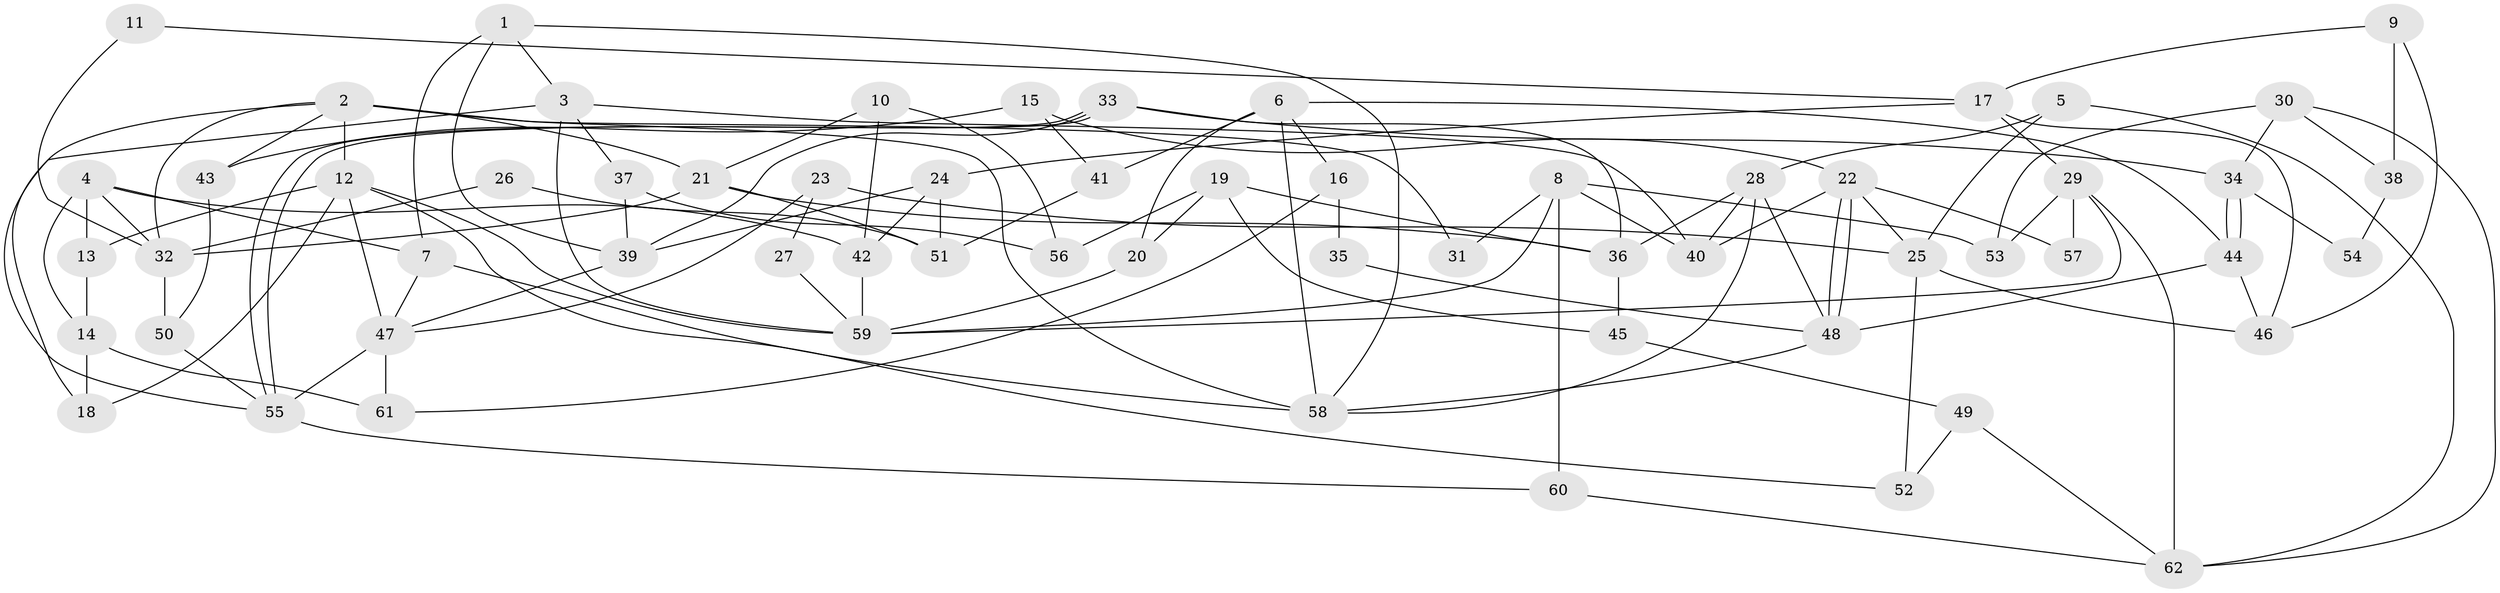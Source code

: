 // Generated by graph-tools (version 1.1) at 2025/36/03/09/25 02:36:18]
// undirected, 62 vertices, 124 edges
graph export_dot {
graph [start="1"]
  node [color=gray90,style=filled];
  1;
  2;
  3;
  4;
  5;
  6;
  7;
  8;
  9;
  10;
  11;
  12;
  13;
  14;
  15;
  16;
  17;
  18;
  19;
  20;
  21;
  22;
  23;
  24;
  25;
  26;
  27;
  28;
  29;
  30;
  31;
  32;
  33;
  34;
  35;
  36;
  37;
  38;
  39;
  40;
  41;
  42;
  43;
  44;
  45;
  46;
  47;
  48;
  49;
  50;
  51;
  52;
  53;
  54;
  55;
  56;
  57;
  58;
  59;
  60;
  61;
  62;
  1 -- 58;
  1 -- 7;
  1 -- 3;
  1 -- 39;
  2 -- 32;
  2 -- 12;
  2 -- 21;
  2 -- 31;
  2 -- 43;
  2 -- 55;
  2 -- 58;
  3 -- 59;
  3 -- 18;
  3 -- 37;
  3 -- 40;
  4 -- 14;
  4 -- 7;
  4 -- 13;
  4 -- 32;
  4 -- 42;
  5 -- 28;
  5 -- 62;
  5 -- 25;
  6 -- 44;
  6 -- 58;
  6 -- 16;
  6 -- 20;
  6 -- 41;
  7 -- 47;
  7 -- 58;
  8 -- 40;
  8 -- 60;
  8 -- 31;
  8 -- 53;
  8 -- 59;
  9 -- 17;
  9 -- 46;
  9 -- 38;
  10 -- 21;
  10 -- 42;
  10 -- 56;
  11 -- 17;
  11 -- 32;
  12 -- 59;
  12 -- 47;
  12 -- 13;
  12 -- 18;
  12 -- 52;
  13 -- 14;
  14 -- 18;
  14 -- 61;
  15 -- 43;
  15 -- 22;
  15 -- 41;
  16 -- 61;
  16 -- 35;
  17 -- 24;
  17 -- 46;
  17 -- 29;
  19 -- 56;
  19 -- 36;
  19 -- 20;
  19 -- 45;
  20 -- 59;
  21 -- 51;
  21 -- 32;
  21 -- 36;
  22 -- 48;
  22 -- 48;
  22 -- 25;
  22 -- 40;
  22 -- 57;
  23 -- 25;
  23 -- 47;
  23 -- 27;
  24 -- 42;
  24 -- 39;
  24 -- 51;
  25 -- 52;
  25 -- 46;
  26 -- 51;
  26 -- 32;
  27 -- 59;
  28 -- 40;
  28 -- 58;
  28 -- 36;
  28 -- 48;
  29 -- 59;
  29 -- 53;
  29 -- 57;
  29 -- 62;
  30 -- 53;
  30 -- 34;
  30 -- 38;
  30 -- 62;
  32 -- 50;
  33 -- 36;
  33 -- 55;
  33 -- 55;
  33 -- 34;
  33 -- 39;
  34 -- 44;
  34 -- 44;
  34 -- 54;
  35 -- 48;
  36 -- 45;
  37 -- 39;
  37 -- 56;
  38 -- 54;
  39 -- 47;
  41 -- 51;
  42 -- 59;
  43 -- 50;
  44 -- 48;
  44 -- 46;
  45 -- 49;
  47 -- 55;
  47 -- 61;
  48 -- 58;
  49 -- 62;
  49 -- 52;
  50 -- 55;
  55 -- 60;
  60 -- 62;
}
